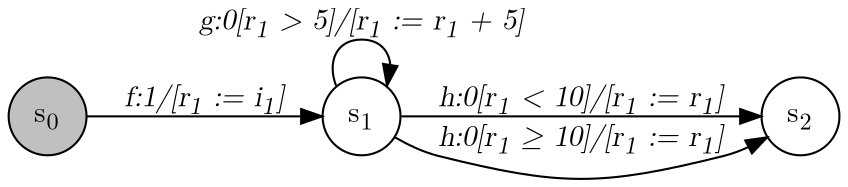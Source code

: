 digraph Horrible_Example_1{
   graph [rankdir="LR", fontname="Latin Modern Math"];
   node [color="black", fillcolor="white", shape="circle", style="filled", fontname="Latin Modern Math"];
   edge [fontname="Latin Modern Math"];

   s0[fillcolor="gray", label=<s<sub>0</sub>>];
   s1[label=<s<sub>1</sub>>];
   s2[label=<s<sub>2</sub>>];

   s0->s1[label=<<i>f:1/&#91;r<sub>1</sub> := i<sub>1</sub>&#93;</i>>];
   s1->s1[label=<<i>g:0&#91;r<sub>1</sub> &gt; 5&#93;/&#91;r<sub>1</sub> := r<sub>1</sub> + 5&#93;</i>>];
   s1->s2[label=<<i>h:0&#91;r<sub>1</sub> &lt; 10&#93;/&#91;r<sub>1</sub> := r<sub>1</sub>&#93;</i>>];
   s1->s2[label=<<i>h:0&#91;r<sub>1</sub> &ge; 10&#93;/&#91;r<sub>1</sub> := r<sub>1</sub>&#93;</i>>];
}
